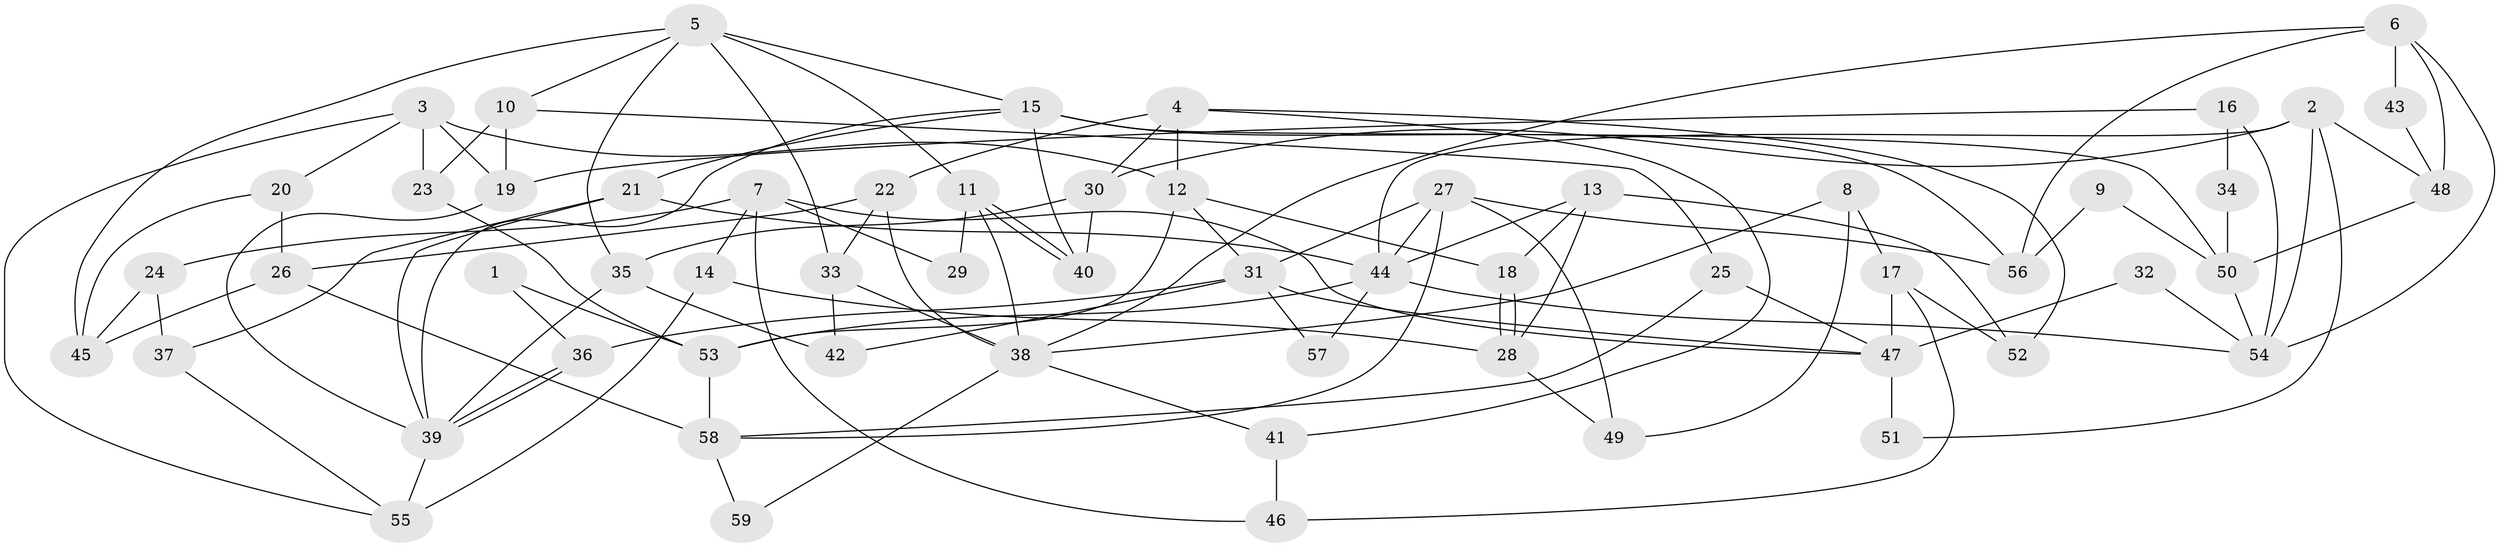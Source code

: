 // Generated by graph-tools (version 1.1) at 2025/14/03/09/25 04:14:56]
// undirected, 59 vertices, 118 edges
graph export_dot {
graph [start="1"]
  node [color=gray90,style=filled];
  1;
  2;
  3;
  4;
  5;
  6;
  7;
  8;
  9;
  10;
  11;
  12;
  13;
  14;
  15;
  16;
  17;
  18;
  19;
  20;
  21;
  22;
  23;
  24;
  25;
  26;
  27;
  28;
  29;
  30;
  31;
  32;
  33;
  34;
  35;
  36;
  37;
  38;
  39;
  40;
  41;
  42;
  43;
  44;
  45;
  46;
  47;
  48;
  49;
  50;
  51;
  52;
  53;
  54;
  55;
  56;
  57;
  58;
  59;
  1 -- 53;
  1 -- 36;
  2 -- 44;
  2 -- 30;
  2 -- 48;
  2 -- 51;
  2 -- 54;
  3 -- 55;
  3 -- 12;
  3 -- 19;
  3 -- 20;
  3 -- 23;
  4 -- 41;
  4 -- 22;
  4 -- 12;
  4 -- 30;
  4 -- 52;
  5 -- 35;
  5 -- 15;
  5 -- 10;
  5 -- 11;
  5 -- 33;
  5 -- 45;
  6 -- 54;
  6 -- 56;
  6 -- 38;
  6 -- 43;
  6 -- 48;
  7 -- 47;
  7 -- 14;
  7 -- 24;
  7 -- 29;
  7 -- 46;
  8 -- 49;
  8 -- 38;
  8 -- 17;
  9 -- 56;
  9 -- 50;
  10 -- 25;
  10 -- 19;
  10 -- 23;
  11 -- 40;
  11 -- 40;
  11 -- 29;
  11 -- 38;
  12 -- 31;
  12 -- 18;
  12 -- 53;
  13 -- 18;
  13 -- 44;
  13 -- 28;
  13 -- 52;
  14 -- 28;
  14 -- 55;
  15 -- 39;
  15 -- 50;
  15 -- 21;
  15 -- 40;
  15 -- 56;
  16 -- 19;
  16 -- 54;
  16 -- 34;
  17 -- 52;
  17 -- 46;
  17 -- 47;
  18 -- 28;
  18 -- 28;
  19 -- 39;
  20 -- 45;
  20 -- 26;
  21 -- 39;
  21 -- 37;
  21 -- 44;
  22 -- 38;
  22 -- 33;
  22 -- 26;
  23 -- 53;
  24 -- 45;
  24 -- 37;
  25 -- 58;
  25 -- 47;
  26 -- 45;
  26 -- 58;
  27 -- 44;
  27 -- 58;
  27 -- 31;
  27 -- 49;
  27 -- 56;
  28 -- 49;
  30 -- 40;
  30 -- 35;
  31 -- 42;
  31 -- 36;
  31 -- 47;
  31 -- 57;
  32 -- 54;
  32 -- 47;
  33 -- 38;
  33 -- 42;
  34 -- 50;
  35 -- 39;
  35 -- 42;
  36 -- 39;
  36 -- 39;
  37 -- 55;
  38 -- 41;
  38 -- 59;
  39 -- 55;
  41 -- 46;
  43 -- 48;
  44 -- 53;
  44 -- 54;
  44 -- 57;
  47 -- 51;
  48 -- 50;
  50 -- 54;
  53 -- 58;
  58 -- 59;
}
